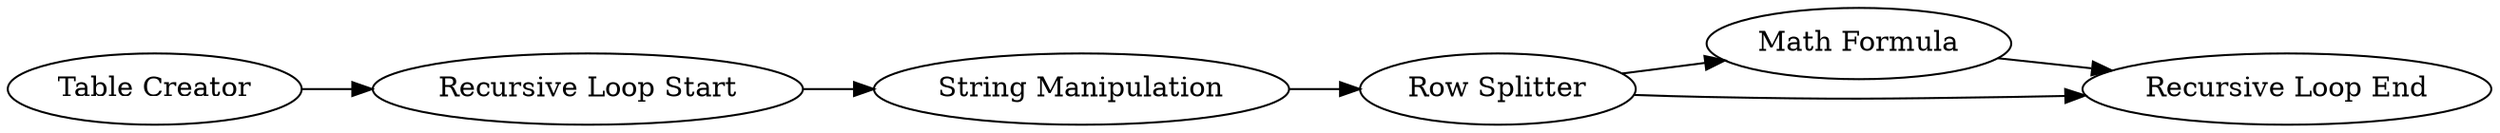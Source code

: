 digraph {
	"-1222085163509927317_5" [label="String Manipulation"]
	"-1222085163509927317_7" [label="Math Formula"]
	"-1222085163509927317_6" [label="Row Splitter"]
	"-1222085163509927317_3" [label="Recursive Loop End"]
	"-1222085163509927317_4" [label="Table Creator"]
	"-1222085163509927317_2" [label="Recursive Loop Start"]
	"-1222085163509927317_4" -> "-1222085163509927317_2"
	"-1222085163509927317_2" -> "-1222085163509927317_5"
	"-1222085163509927317_5" -> "-1222085163509927317_6"
	"-1222085163509927317_6" -> "-1222085163509927317_3"
	"-1222085163509927317_7" -> "-1222085163509927317_3"
	"-1222085163509927317_6" -> "-1222085163509927317_7"
	rankdir=LR
}
